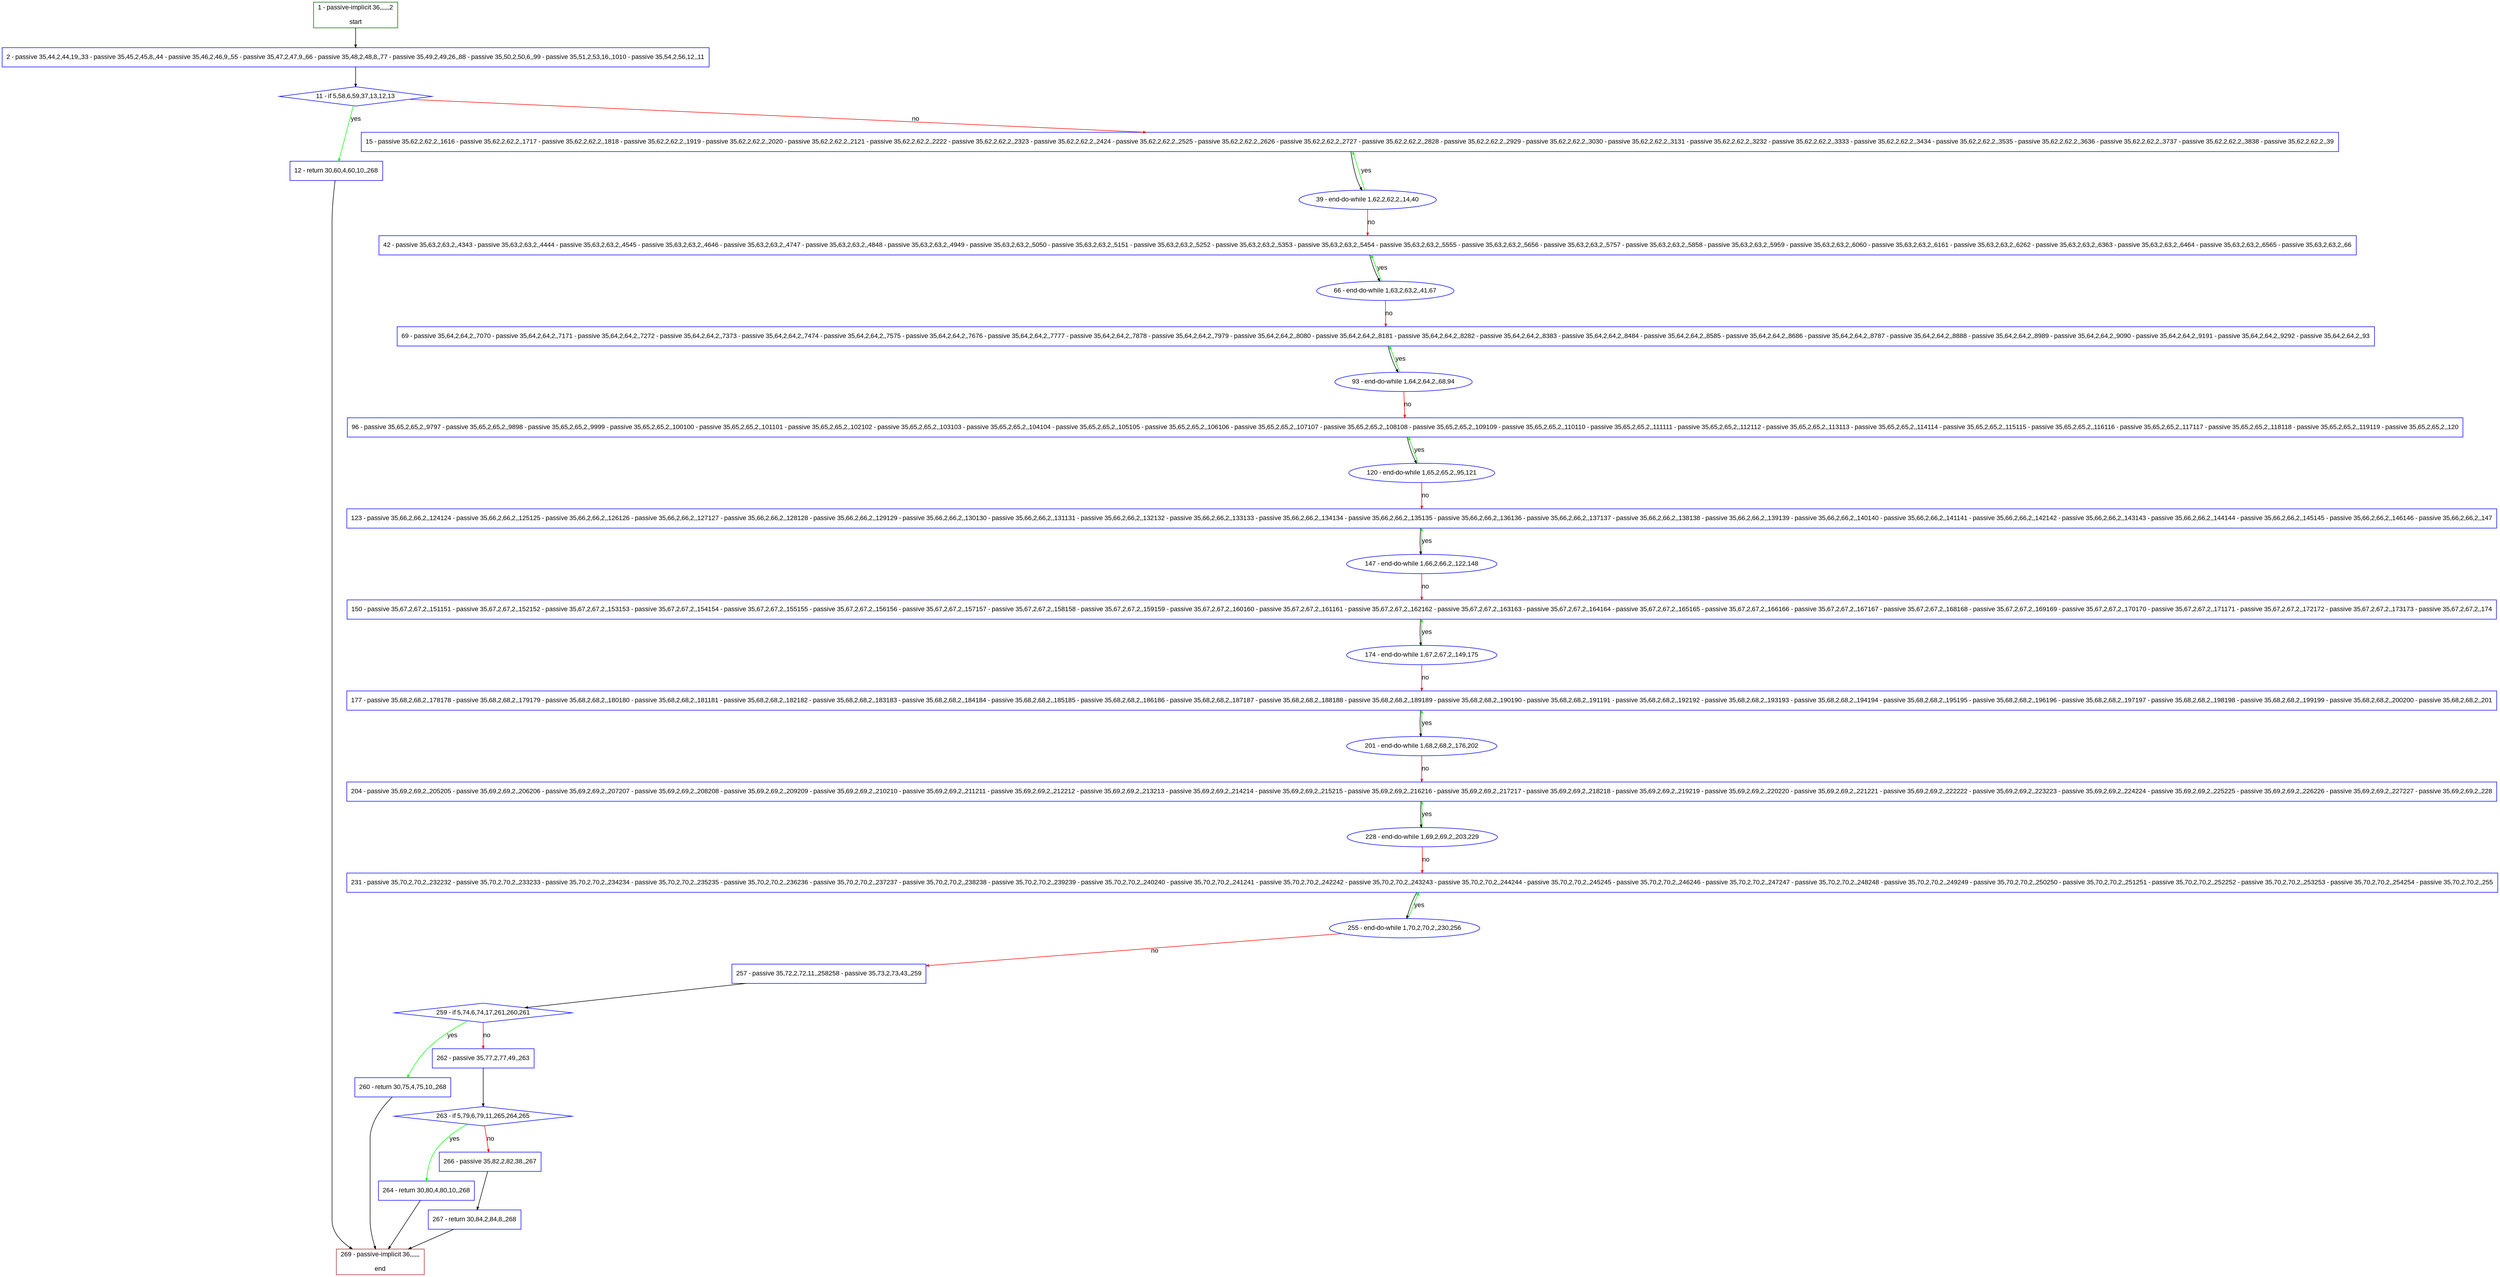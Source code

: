 digraph "" {
  graph [bgcolor="white", fillcolor="#FFFFCC", pack="true", packmode="clust", fontname="Arial", label="", fontsize="12", compound="true", style="rounded,filled"];
  node [node_initialized="no", fillcolor="white", fontname="Arial", label="", color="grey", fontsize="12", fixedsize="false", compound="true", shape="rectangle", style="filled"];
  edge [arrowtail="none", lhead="", fontcolor="black", fontname="Arial", label="", color="black", fontsize="12", arrowhead="normal", arrowsize="0.5", compound="true", ltail="", dir="forward"];
  __N1 [fillcolor="#ffffff", label="2 - passive 35,44,2,44,19,,33 - passive 35,45,2,45,8,,44 - passive 35,46,2,46,9,,55 - passive 35,47,2,47,9,,66 - passive 35,48,2,48,8,,77 - passive 35,49,2,49,26,,88 - passive 35,50,2,50,6,,99 - passive 35,51,2,53,16,,1010 - passive 35,54,2,56,12,,11", color="#0000ff", shape="box", style="filled"];
  __N2 [fillcolor="#ffffff", label="1 - passive-implicit 36,,,,,,2\n\nstart", color="#006400", shape="box", style="filled"];
  __N3 [fillcolor="#ffffff", label="11 - if 5,58,6,59,37,13,12,13", color="#0000ff", shape="diamond", style="filled"];
  __N4 [fillcolor="#ffffff", label="12 - return 30,60,4,60,10,,268", color="#0000ff", shape="box", style="filled"];
  __N5 [fillcolor="#ffffff", label="15 - passive 35,62,2,62,2,,1616 - passive 35,62,2,62,2,,1717 - passive 35,62,2,62,2,,1818 - passive 35,62,2,62,2,,1919 - passive 35,62,2,62,2,,2020 - passive 35,62,2,62,2,,2121 - passive 35,62,2,62,2,,2222 - passive 35,62,2,62,2,,2323 - passive 35,62,2,62,2,,2424 - passive 35,62,2,62,2,,2525 - passive 35,62,2,62,2,,2626 - passive 35,62,2,62,2,,2727 - passive 35,62,2,62,2,,2828 - passive 35,62,2,62,2,,2929 - passive 35,62,2,62,2,,3030 - passive 35,62,2,62,2,,3131 - passive 35,62,2,62,2,,3232 - passive 35,62,2,62,2,,3333 - passive 35,62,2,62,2,,3434 - passive 35,62,2,62,2,,3535 - passive 35,62,2,62,2,,3636 - passive 35,62,2,62,2,,3737 - passive 35,62,2,62,2,,3838 - passive 35,62,2,62,2,,39", color="#0000ff", shape="box", style="filled"];
  __N6 [fillcolor="#ffffff", label="269 - passive-implicit 36,,,,,,\n\nend", color="#a52a2a", shape="box", style="filled"];
  __N7 [fillcolor="#ffffff", label="39 - end-do-while 1,62,2,62,2,,14,40", color="#0000ff", shape="oval", style="filled"];
  __N8 [fillcolor="#ffffff", label="42 - passive 35,63,2,63,2,,4343 - passive 35,63,2,63,2,,4444 - passive 35,63,2,63,2,,4545 - passive 35,63,2,63,2,,4646 - passive 35,63,2,63,2,,4747 - passive 35,63,2,63,2,,4848 - passive 35,63,2,63,2,,4949 - passive 35,63,2,63,2,,5050 - passive 35,63,2,63,2,,5151 - passive 35,63,2,63,2,,5252 - passive 35,63,2,63,2,,5353 - passive 35,63,2,63,2,,5454 - passive 35,63,2,63,2,,5555 - passive 35,63,2,63,2,,5656 - passive 35,63,2,63,2,,5757 - passive 35,63,2,63,2,,5858 - passive 35,63,2,63,2,,5959 - passive 35,63,2,63,2,,6060 - passive 35,63,2,63,2,,6161 - passive 35,63,2,63,2,,6262 - passive 35,63,2,63,2,,6363 - passive 35,63,2,63,2,,6464 - passive 35,63,2,63,2,,6565 - passive 35,63,2,63,2,,66", color="#0000ff", shape="box", style="filled"];
  __N9 [fillcolor="#ffffff", label="66 - end-do-while 1,63,2,63,2,,41,67", color="#0000ff", shape="oval", style="filled"];
  __N10 [fillcolor="#ffffff", label="69 - passive 35,64,2,64,2,,7070 - passive 35,64,2,64,2,,7171 - passive 35,64,2,64,2,,7272 - passive 35,64,2,64,2,,7373 - passive 35,64,2,64,2,,7474 - passive 35,64,2,64,2,,7575 - passive 35,64,2,64,2,,7676 - passive 35,64,2,64,2,,7777 - passive 35,64,2,64,2,,7878 - passive 35,64,2,64,2,,7979 - passive 35,64,2,64,2,,8080 - passive 35,64,2,64,2,,8181 - passive 35,64,2,64,2,,8282 - passive 35,64,2,64,2,,8383 - passive 35,64,2,64,2,,8484 - passive 35,64,2,64,2,,8585 - passive 35,64,2,64,2,,8686 - passive 35,64,2,64,2,,8787 - passive 35,64,2,64,2,,8888 - passive 35,64,2,64,2,,8989 - passive 35,64,2,64,2,,9090 - passive 35,64,2,64,2,,9191 - passive 35,64,2,64,2,,9292 - passive 35,64,2,64,2,,93", color="#0000ff", shape="box", style="filled"];
  __N11 [fillcolor="#ffffff", label="93 - end-do-while 1,64,2,64,2,,68,94", color="#0000ff", shape="oval", style="filled"];
  __N12 [fillcolor="#ffffff", label="96 - passive 35,65,2,65,2,,9797 - passive 35,65,2,65,2,,9898 - passive 35,65,2,65,2,,9999 - passive 35,65,2,65,2,,100100 - passive 35,65,2,65,2,,101101 - passive 35,65,2,65,2,,102102 - passive 35,65,2,65,2,,103103 - passive 35,65,2,65,2,,104104 - passive 35,65,2,65,2,,105105 - passive 35,65,2,65,2,,106106 - passive 35,65,2,65,2,,107107 - passive 35,65,2,65,2,,108108 - passive 35,65,2,65,2,,109109 - passive 35,65,2,65,2,,110110 - passive 35,65,2,65,2,,111111 - passive 35,65,2,65,2,,112112 - passive 35,65,2,65,2,,113113 - passive 35,65,2,65,2,,114114 - passive 35,65,2,65,2,,115115 - passive 35,65,2,65,2,,116116 - passive 35,65,2,65,2,,117117 - passive 35,65,2,65,2,,118118 - passive 35,65,2,65,2,,119119 - passive 35,65,2,65,2,,120", color="#0000ff", shape="box", style="filled"];
  __N13 [fillcolor="#ffffff", label="120 - end-do-while 1,65,2,65,2,,95,121", color="#0000ff", shape="oval", style="filled"];
  __N14 [fillcolor="#ffffff", label="123 - passive 35,66,2,66,2,,124124 - passive 35,66,2,66,2,,125125 - passive 35,66,2,66,2,,126126 - passive 35,66,2,66,2,,127127 - passive 35,66,2,66,2,,128128 - passive 35,66,2,66,2,,129129 - passive 35,66,2,66,2,,130130 - passive 35,66,2,66,2,,131131 - passive 35,66,2,66,2,,132132 - passive 35,66,2,66,2,,133133 - passive 35,66,2,66,2,,134134 - passive 35,66,2,66,2,,135135 - passive 35,66,2,66,2,,136136 - passive 35,66,2,66,2,,137137 - passive 35,66,2,66,2,,138138 - passive 35,66,2,66,2,,139139 - passive 35,66,2,66,2,,140140 - passive 35,66,2,66,2,,141141 - passive 35,66,2,66,2,,142142 - passive 35,66,2,66,2,,143143 - passive 35,66,2,66,2,,144144 - passive 35,66,2,66,2,,145145 - passive 35,66,2,66,2,,146146 - passive 35,66,2,66,2,,147", color="#0000ff", shape="box", style="filled"];
  __N15 [fillcolor="#ffffff", label="147 - end-do-while 1,66,2,66,2,,122,148", color="#0000ff", shape="oval", style="filled"];
  __N16 [fillcolor="#ffffff", label="150 - passive 35,67,2,67,2,,151151 - passive 35,67,2,67,2,,152152 - passive 35,67,2,67,2,,153153 - passive 35,67,2,67,2,,154154 - passive 35,67,2,67,2,,155155 - passive 35,67,2,67,2,,156156 - passive 35,67,2,67,2,,157157 - passive 35,67,2,67,2,,158158 - passive 35,67,2,67,2,,159159 - passive 35,67,2,67,2,,160160 - passive 35,67,2,67,2,,161161 - passive 35,67,2,67,2,,162162 - passive 35,67,2,67,2,,163163 - passive 35,67,2,67,2,,164164 - passive 35,67,2,67,2,,165165 - passive 35,67,2,67,2,,166166 - passive 35,67,2,67,2,,167167 - passive 35,67,2,67,2,,168168 - passive 35,67,2,67,2,,169169 - passive 35,67,2,67,2,,170170 - passive 35,67,2,67,2,,171171 - passive 35,67,2,67,2,,172172 - passive 35,67,2,67,2,,173173 - passive 35,67,2,67,2,,174", color="#0000ff", shape="box", style="filled"];
  __N17 [fillcolor="#ffffff", label="174 - end-do-while 1,67,2,67,2,,149,175", color="#0000ff", shape="oval", style="filled"];
  __N18 [fillcolor="#ffffff", label="177 - passive 35,68,2,68,2,,178178 - passive 35,68,2,68,2,,179179 - passive 35,68,2,68,2,,180180 - passive 35,68,2,68,2,,181181 - passive 35,68,2,68,2,,182182 - passive 35,68,2,68,2,,183183 - passive 35,68,2,68,2,,184184 - passive 35,68,2,68,2,,185185 - passive 35,68,2,68,2,,186186 - passive 35,68,2,68,2,,187187 - passive 35,68,2,68,2,,188188 - passive 35,68,2,68,2,,189189 - passive 35,68,2,68,2,,190190 - passive 35,68,2,68,2,,191191 - passive 35,68,2,68,2,,192192 - passive 35,68,2,68,2,,193193 - passive 35,68,2,68,2,,194194 - passive 35,68,2,68,2,,195195 - passive 35,68,2,68,2,,196196 - passive 35,68,2,68,2,,197197 - passive 35,68,2,68,2,,198198 - passive 35,68,2,68,2,,199199 - passive 35,68,2,68,2,,200200 - passive 35,68,2,68,2,,201", color="#0000ff", shape="box", style="filled"];
  __N19 [fillcolor="#ffffff", label="201 - end-do-while 1,68,2,68,2,,176,202", color="#0000ff", shape="oval", style="filled"];
  __N20 [fillcolor="#ffffff", label="204 - passive 35,69,2,69,2,,205205 - passive 35,69,2,69,2,,206206 - passive 35,69,2,69,2,,207207 - passive 35,69,2,69,2,,208208 - passive 35,69,2,69,2,,209209 - passive 35,69,2,69,2,,210210 - passive 35,69,2,69,2,,211211 - passive 35,69,2,69,2,,212212 - passive 35,69,2,69,2,,213213 - passive 35,69,2,69,2,,214214 - passive 35,69,2,69,2,,215215 - passive 35,69,2,69,2,,216216 - passive 35,69,2,69,2,,217217 - passive 35,69,2,69,2,,218218 - passive 35,69,2,69,2,,219219 - passive 35,69,2,69,2,,220220 - passive 35,69,2,69,2,,221221 - passive 35,69,2,69,2,,222222 - passive 35,69,2,69,2,,223223 - passive 35,69,2,69,2,,224224 - passive 35,69,2,69,2,,225225 - passive 35,69,2,69,2,,226226 - passive 35,69,2,69,2,,227227 - passive 35,69,2,69,2,,228", color="#0000ff", shape="box", style="filled"];
  __N21 [fillcolor="#ffffff", label="228 - end-do-while 1,69,2,69,2,,203,229", color="#0000ff", shape="oval", style="filled"];
  __N22 [fillcolor="#ffffff", label="231 - passive 35,70,2,70,2,,232232 - passive 35,70,2,70,2,,233233 - passive 35,70,2,70,2,,234234 - passive 35,70,2,70,2,,235235 - passive 35,70,2,70,2,,236236 - passive 35,70,2,70,2,,237237 - passive 35,70,2,70,2,,238238 - passive 35,70,2,70,2,,239239 - passive 35,70,2,70,2,,240240 - passive 35,70,2,70,2,,241241 - passive 35,70,2,70,2,,242242 - passive 35,70,2,70,2,,243243 - passive 35,70,2,70,2,,244244 - passive 35,70,2,70,2,,245245 - passive 35,70,2,70,2,,246246 - passive 35,70,2,70,2,,247247 - passive 35,70,2,70,2,,248248 - passive 35,70,2,70,2,,249249 - passive 35,70,2,70,2,,250250 - passive 35,70,2,70,2,,251251 - passive 35,70,2,70,2,,252252 - passive 35,70,2,70,2,,253253 - passive 35,70,2,70,2,,254254 - passive 35,70,2,70,2,,255", color="#0000ff", shape="box", style="filled"];
  __N23 [fillcolor="#ffffff", label="255 - end-do-while 1,70,2,70,2,,230,256", color="#0000ff", shape="oval", style="filled"];
  __N24 [fillcolor="#ffffff", label="257 - passive 35,72,2,72,11,,258258 - passive 35,73,2,73,43,,259", color="#0000ff", shape="box", style="filled"];
  __N25 [fillcolor="#ffffff", label="259 - if 5,74,6,74,17,261,260,261", color="#0000ff", shape="diamond", style="filled"];
  __N26 [fillcolor="#ffffff", label="260 - return 30,75,4,75,10,,268", color="#0000ff", shape="box", style="filled"];
  __N27 [fillcolor="#ffffff", label="262 - passive 35,77,2,77,49,,263", color="#0000ff", shape="box", style="filled"];
  __N28 [fillcolor="#ffffff", label="263 - if 5,79,6,79,11,265,264,265", color="#0000ff", shape="diamond", style="filled"];
  __N29 [fillcolor="#ffffff", label="264 - return 30,80,4,80,10,,268", color="#0000ff", shape="box", style="filled"];
  __N30 [fillcolor="#ffffff", label="266 - passive 35,82,2,82,38,,267", color="#0000ff", shape="box", style="filled"];
  __N31 [fillcolor="#ffffff", label="267 - return 30,84,2,84,8,,268", color="#0000ff", shape="box", style="filled"];
  __N2 -> __N1 [arrowtail="none", color="#000000", label="", arrowhead="normal", dir="forward"];
  __N1 -> __N3 [arrowtail="none", color="#000000", label="", arrowhead="normal", dir="forward"];
  __N3 -> __N4 [arrowtail="none", color="#00ff00", label="yes", arrowhead="normal", dir="forward"];
  __N3 -> __N5 [arrowtail="none", color="#ff0000", label="no", arrowhead="normal", dir="forward"];
  __N4 -> __N6 [arrowtail="none", color="#000000", label="", arrowhead="normal", dir="forward"];
  __N5 -> __N7 [arrowtail="none", color="#000000", label="", arrowhead="normal", dir="forward"];
  __N7 -> __N5 [arrowtail="none", color="#00ff00", label="yes", arrowhead="normal", dir="forward"];
  __N7 -> __N8 [arrowtail="none", color="#ff0000", label="no", arrowhead="normal", dir="forward"];
  __N8 -> __N9 [arrowtail="none", color="#000000", label="", arrowhead="normal", dir="forward"];
  __N9 -> __N8 [arrowtail="none", color="#00ff00", label="yes", arrowhead="normal", dir="forward"];
  __N9 -> __N10 [arrowtail="none", color="#ff0000", label="no", arrowhead="normal", dir="forward"];
  __N10 -> __N11 [arrowtail="none", color="#000000", label="", arrowhead="normal", dir="forward"];
  __N11 -> __N10 [arrowtail="none", color="#00ff00", label="yes", arrowhead="normal", dir="forward"];
  __N11 -> __N12 [arrowtail="none", color="#ff0000", label="no", arrowhead="normal", dir="forward"];
  __N12 -> __N13 [arrowtail="none", color="#000000", label="", arrowhead="normal", dir="forward"];
  __N13 -> __N12 [arrowtail="none", color="#00ff00", label="yes", arrowhead="normal", dir="forward"];
  __N13 -> __N14 [arrowtail="none", color="#ff0000", label="no", arrowhead="normal", dir="forward"];
  __N14 -> __N15 [arrowtail="none", color="#000000", label="", arrowhead="normal", dir="forward"];
  __N15 -> __N14 [arrowtail="none", color="#00ff00", label="yes", arrowhead="normal", dir="forward"];
  __N15 -> __N16 [arrowtail="none", color="#ff0000", label="no", arrowhead="normal", dir="forward"];
  __N16 -> __N17 [arrowtail="none", color="#000000", label="", arrowhead="normal", dir="forward"];
  __N17 -> __N16 [arrowtail="none", color="#00ff00", label="yes", arrowhead="normal", dir="forward"];
  __N17 -> __N18 [arrowtail="none", color="#ff0000", label="no", arrowhead="normal", dir="forward"];
  __N18 -> __N19 [arrowtail="none", color="#000000", label="", arrowhead="normal", dir="forward"];
  __N19 -> __N18 [arrowtail="none", color="#00ff00", label="yes", arrowhead="normal", dir="forward"];
  __N19 -> __N20 [arrowtail="none", color="#ff0000", label="no", arrowhead="normal", dir="forward"];
  __N20 -> __N21 [arrowtail="none", color="#000000", label="", arrowhead="normal", dir="forward"];
  __N21 -> __N20 [arrowtail="none", color="#00ff00", label="yes", arrowhead="normal", dir="forward"];
  __N21 -> __N22 [arrowtail="none", color="#ff0000", label="no", arrowhead="normal", dir="forward"];
  __N22 -> __N23 [arrowtail="none", color="#000000", label="", arrowhead="normal", dir="forward"];
  __N23 -> __N22 [arrowtail="none", color="#00ff00", label="yes", arrowhead="normal", dir="forward"];
  __N23 -> __N24 [arrowtail="none", color="#ff0000", label="no", arrowhead="normal", dir="forward"];
  __N24 -> __N25 [arrowtail="none", color="#000000", label="", arrowhead="normal", dir="forward"];
  __N25 -> __N26 [arrowtail="none", color="#00ff00", label="yes", arrowhead="normal", dir="forward"];
  __N25 -> __N27 [arrowtail="none", color="#ff0000", label="no", arrowhead="normal", dir="forward"];
  __N26 -> __N6 [arrowtail="none", color="#000000", label="", arrowhead="normal", dir="forward"];
  __N27 -> __N28 [arrowtail="none", color="#000000", label="", arrowhead="normal", dir="forward"];
  __N28 -> __N29 [arrowtail="none", color="#00ff00", label="yes", arrowhead="normal", dir="forward"];
  __N28 -> __N30 [arrowtail="none", color="#ff0000", label="no", arrowhead="normal", dir="forward"];
  __N29 -> __N6 [arrowtail="none", color="#000000", label="", arrowhead="normal", dir="forward"];
  __N30 -> __N31 [arrowtail="none", color="#000000", label="", arrowhead="normal", dir="forward"];
  __N31 -> __N6 [arrowtail="none", color="#000000", label="", arrowhead="normal", dir="forward"];
}
